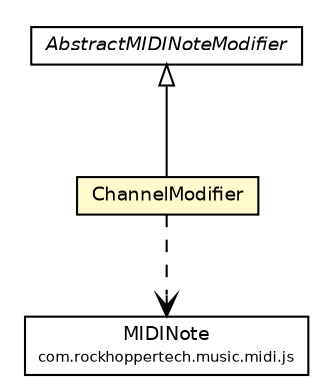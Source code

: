 #!/usr/local/bin/dot
#
# Class diagram 
# Generated by UMLGraph version R5_6-24-gf6e263 (http://www.umlgraph.org/)
#

digraph G {
	edge [fontname="Helvetica",fontsize=10,labelfontname="Helvetica",labelfontsize=10];
	node [fontname="Helvetica",fontsize=10,shape=plaintext];
	nodesep=0.25;
	ranksep=0.5;
	// com.rockhoppertech.music.midi.js.MIDINote
	c2239 [label=<<table title="com.rockhoppertech.music.midi.js.MIDINote" border="0" cellborder="1" cellspacing="0" cellpadding="2" port="p" href="../midi/js/MIDINote.html">
		<tr><td><table border="0" cellspacing="0" cellpadding="1">
<tr><td align="center" balign="center"> MIDINote </td></tr>
<tr><td align="center" balign="center"><font point-size="7.0"> com.rockhoppertech.music.midi.js </font></td></tr>
		</table></td></tr>
		</table>>, URL="../midi/js/MIDINote.html", fontname="Helvetica", fontcolor="black", fontsize=9.0];
	// com.rockhoppertech.music.modifiers.ChannelModifier
	c2279 [label=<<table title="com.rockhoppertech.music.modifiers.ChannelModifier" border="0" cellborder="1" cellspacing="0" cellpadding="2" port="p" bgcolor="lemonChiffon" href="./ChannelModifier.html">
		<tr><td><table border="0" cellspacing="0" cellpadding="1">
<tr><td align="center" balign="center"> ChannelModifier </td></tr>
		</table></td></tr>
		</table>>, URL="./ChannelModifier.html", fontname="Helvetica", fontcolor="black", fontsize=9.0];
	// com.rockhoppertech.music.modifiers.AbstractMIDINoteModifier
	c2282 [label=<<table title="com.rockhoppertech.music.modifiers.AbstractMIDINoteModifier" border="0" cellborder="1" cellspacing="0" cellpadding="2" port="p" href="./AbstractMIDINoteModifier.html">
		<tr><td><table border="0" cellspacing="0" cellpadding="1">
<tr><td align="center" balign="center"><font face="Helvetica-Oblique"> AbstractMIDINoteModifier </font></td></tr>
		</table></td></tr>
		</table>>, URL="./AbstractMIDINoteModifier.html", fontname="Helvetica", fontcolor="black", fontsize=9.0];
	//com.rockhoppertech.music.modifiers.ChannelModifier extends com.rockhoppertech.music.modifiers.AbstractMIDINoteModifier
	c2282:p -> c2279:p [dir=back,arrowtail=empty];
	// com.rockhoppertech.music.modifiers.ChannelModifier DEPEND com.rockhoppertech.music.midi.js.MIDINote
	c2279:p -> c2239:p [taillabel="", label="", headlabel="", fontname="Helvetica", fontcolor="black", fontsize=10.0, color="black", arrowhead=open, style=dashed];
}

